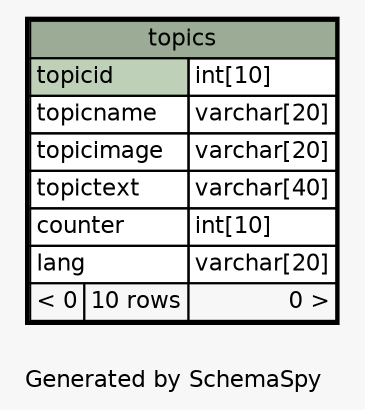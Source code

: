 // dot 2.38.0 on Mac OS X 10.9.4
// SchemaSpy rev 590
digraph "oneDegreeRelationshipsDiagram" {
  graph [
    rankdir="RL"
    bgcolor="#f7f7f7"
    label="\nGenerated by SchemaSpy"
    labeljust="l"
    nodesep="0.18"
    ranksep="0.46"
    fontname="Helvetica"
    fontsize="11"
  ];
  node [
    fontname="Helvetica"
    fontsize="11"
    shape="plaintext"
  ];
  edge [
    arrowsize="0.8"
  ];
  "topics" [
    label=<
    <TABLE BORDER="2" CELLBORDER="1" CELLSPACING="0" BGCOLOR="#ffffff">
      <TR><TD COLSPAN="3" BGCOLOR="#9bab96" ALIGN="CENTER">topics</TD></TR>
      <TR><TD PORT="topicid" COLSPAN="2" BGCOLOR="#bed1b8" ALIGN="LEFT">topicid</TD><TD PORT="topicid.type" ALIGN="LEFT">int[10]</TD></TR>
      <TR><TD PORT="topicname" COLSPAN="2" ALIGN="LEFT">topicname</TD><TD PORT="topicname.type" ALIGN="LEFT">varchar[20]</TD></TR>
      <TR><TD PORT="topicimage" COLSPAN="2" ALIGN="LEFT">topicimage</TD><TD PORT="topicimage.type" ALIGN="LEFT">varchar[20]</TD></TR>
      <TR><TD PORT="topictext" COLSPAN="2" ALIGN="LEFT">topictext</TD><TD PORT="topictext.type" ALIGN="LEFT">varchar[40]</TD></TR>
      <TR><TD PORT="counter" COLSPAN="2" ALIGN="LEFT">counter</TD><TD PORT="counter.type" ALIGN="LEFT">int[10]</TD></TR>
      <TR><TD PORT="lang" COLSPAN="2" ALIGN="LEFT">lang</TD><TD PORT="lang.type" ALIGN="LEFT">varchar[20]</TD></TR>
      <TR><TD ALIGN="LEFT" BGCOLOR="#f7f7f7">&lt; 0</TD><TD ALIGN="RIGHT" BGCOLOR="#f7f7f7">10 rows</TD><TD ALIGN="RIGHT" BGCOLOR="#f7f7f7">0 &gt;</TD></TR>
    </TABLE>>
    URL="topics.html"
    tooltip="topics"
  ];
}
